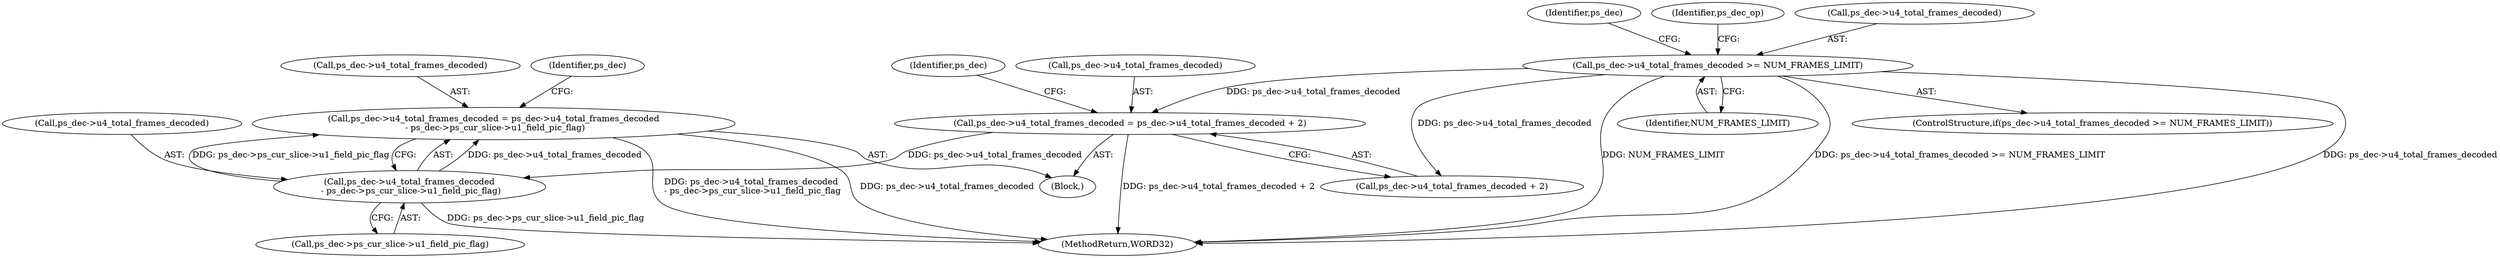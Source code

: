 digraph "0_Android_494561291a503840f385fbcd11d9bc5f4dc502b8@integer" {
"1001984" [label="(Call,ps_dec->u4_total_frames_decoded = ps_dec->u4_total_frames_decoded\n - ps_dec->ps_cur_slice->u1_field_pic_flag)"];
"1001988" [label="(Call,ps_dec->u4_total_frames_decoded\n - ps_dec->ps_cur_slice->u1_field_pic_flag)"];
"1001975" [label="(Call,ps_dec->u4_total_frames_decoded = ps_dec->u4_total_frames_decoded + 2)"];
"1000471" [label="(Call,ps_dec->u4_total_frames_decoded >= NUM_FRAMES_LIMIT)"];
"1001986" [label="(Identifier,ps_dec)"];
"1001841" [label="(Block,)"];
"1001988" [label="(Call,ps_dec->u4_total_frames_decoded\n - ps_dec->ps_cur_slice->u1_field_pic_flag)"];
"1001976" [label="(Call,ps_dec->u4_total_frames_decoded)"];
"1000486" [label="(Identifier,ps_dec)"];
"1001984" [label="(Call,ps_dec->u4_total_frames_decoded = ps_dec->u4_total_frames_decoded\n - ps_dec->ps_cur_slice->u1_field_pic_flag)"];
"1000475" [label="(Identifier,NUM_FRAMES_LIMIT)"];
"1000479" [label="(Identifier,ps_dec_op)"];
"1002226" [label="(MethodReturn,WORD32)"];
"1001975" [label="(Call,ps_dec->u4_total_frames_decoded = ps_dec->u4_total_frames_decoded + 2)"];
"1000471" [label="(Call,ps_dec->u4_total_frames_decoded >= NUM_FRAMES_LIMIT)"];
"1000472" [label="(Call,ps_dec->u4_total_frames_decoded)"];
"1000470" [label="(ControlStructure,if(ps_dec->u4_total_frames_decoded >= NUM_FRAMES_LIMIT))"];
"1001985" [label="(Call,ps_dec->u4_total_frames_decoded)"];
"1002000" [label="(Identifier,ps_dec)"];
"1001989" [label="(Call,ps_dec->u4_total_frames_decoded)"];
"1001992" [label="(Call,ps_dec->ps_cur_slice->u1_field_pic_flag)"];
"1001979" [label="(Call,ps_dec->u4_total_frames_decoded + 2)"];
"1001984" -> "1001841"  [label="AST: "];
"1001984" -> "1001988"  [label="CFG: "];
"1001985" -> "1001984"  [label="AST: "];
"1001988" -> "1001984"  [label="AST: "];
"1002000" -> "1001984"  [label="CFG: "];
"1001984" -> "1002226"  [label="DDG: ps_dec->u4_total_frames_decoded\n - ps_dec->ps_cur_slice->u1_field_pic_flag"];
"1001984" -> "1002226"  [label="DDG: ps_dec->u4_total_frames_decoded"];
"1001988" -> "1001984"  [label="DDG: ps_dec->u4_total_frames_decoded"];
"1001988" -> "1001984"  [label="DDG: ps_dec->ps_cur_slice->u1_field_pic_flag"];
"1001988" -> "1001992"  [label="CFG: "];
"1001989" -> "1001988"  [label="AST: "];
"1001992" -> "1001988"  [label="AST: "];
"1001988" -> "1002226"  [label="DDG: ps_dec->ps_cur_slice->u1_field_pic_flag"];
"1001975" -> "1001988"  [label="DDG: ps_dec->u4_total_frames_decoded"];
"1001975" -> "1001841"  [label="AST: "];
"1001975" -> "1001979"  [label="CFG: "];
"1001976" -> "1001975"  [label="AST: "];
"1001979" -> "1001975"  [label="AST: "];
"1001986" -> "1001975"  [label="CFG: "];
"1001975" -> "1002226"  [label="DDG: ps_dec->u4_total_frames_decoded + 2"];
"1000471" -> "1001975"  [label="DDG: ps_dec->u4_total_frames_decoded"];
"1000471" -> "1000470"  [label="AST: "];
"1000471" -> "1000475"  [label="CFG: "];
"1000472" -> "1000471"  [label="AST: "];
"1000475" -> "1000471"  [label="AST: "];
"1000479" -> "1000471"  [label="CFG: "];
"1000486" -> "1000471"  [label="CFG: "];
"1000471" -> "1002226"  [label="DDG: ps_dec->u4_total_frames_decoded"];
"1000471" -> "1002226"  [label="DDG: NUM_FRAMES_LIMIT"];
"1000471" -> "1002226"  [label="DDG: ps_dec->u4_total_frames_decoded >= NUM_FRAMES_LIMIT"];
"1000471" -> "1001979"  [label="DDG: ps_dec->u4_total_frames_decoded"];
}

